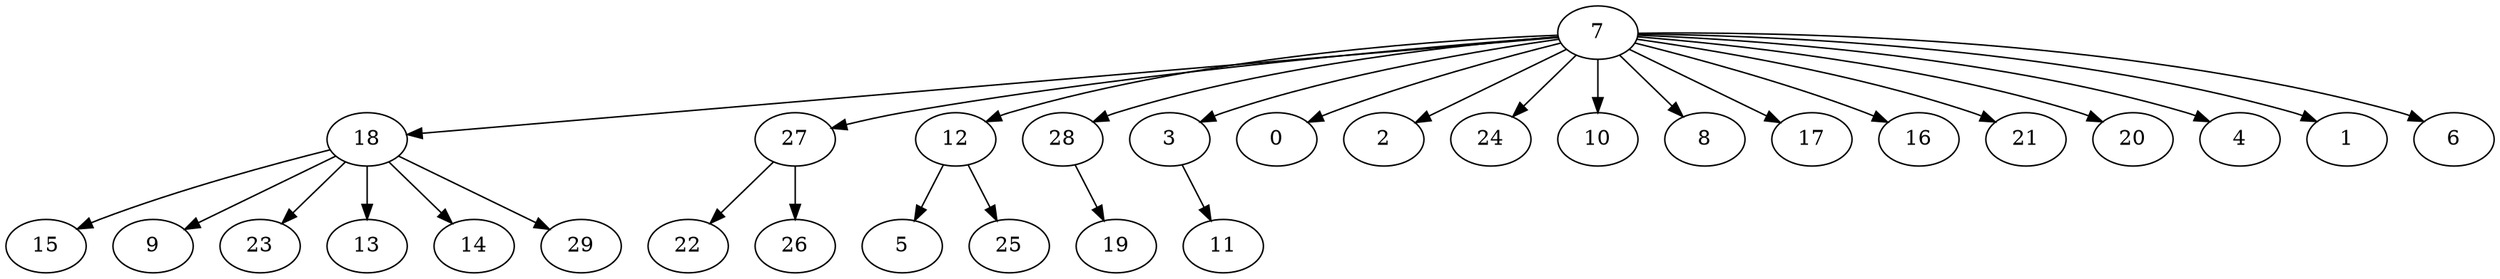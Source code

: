 digraph my_graph {
7 [label=7]
18 [label=18]
27 [label=27]
12 [label=12]
28 [label=28]
3 [label=3]
0 [label=0]
2 [label=2]
24 [label=24]
10 [label=10]
8 [label=8]
17 [label=17]
16 [label=16]
21 [label=21]
20 [label=20]
4 [label=4]
1 [label=1]
6 [label=6]
15 [label=15]
9 [label=9]
23 [label=23]
13 [label=13]
14 [label=14]
29 [label=29]
22 [label=22]
26 [label=26]
5 [label=5]
25 [label=25]
19 [label=19]
11 [label=11]
7->18
7->27
7->12
7->28
7->3
7->0
7->2
7->24
7->10
7->8
7->17
7->16
7->21
7->20
7->4
7->1
7->6
18->15
18->9
18->23
18->13
18->14
18->29
27->22
27->26
12->5
12->25
28->19
3->11
}